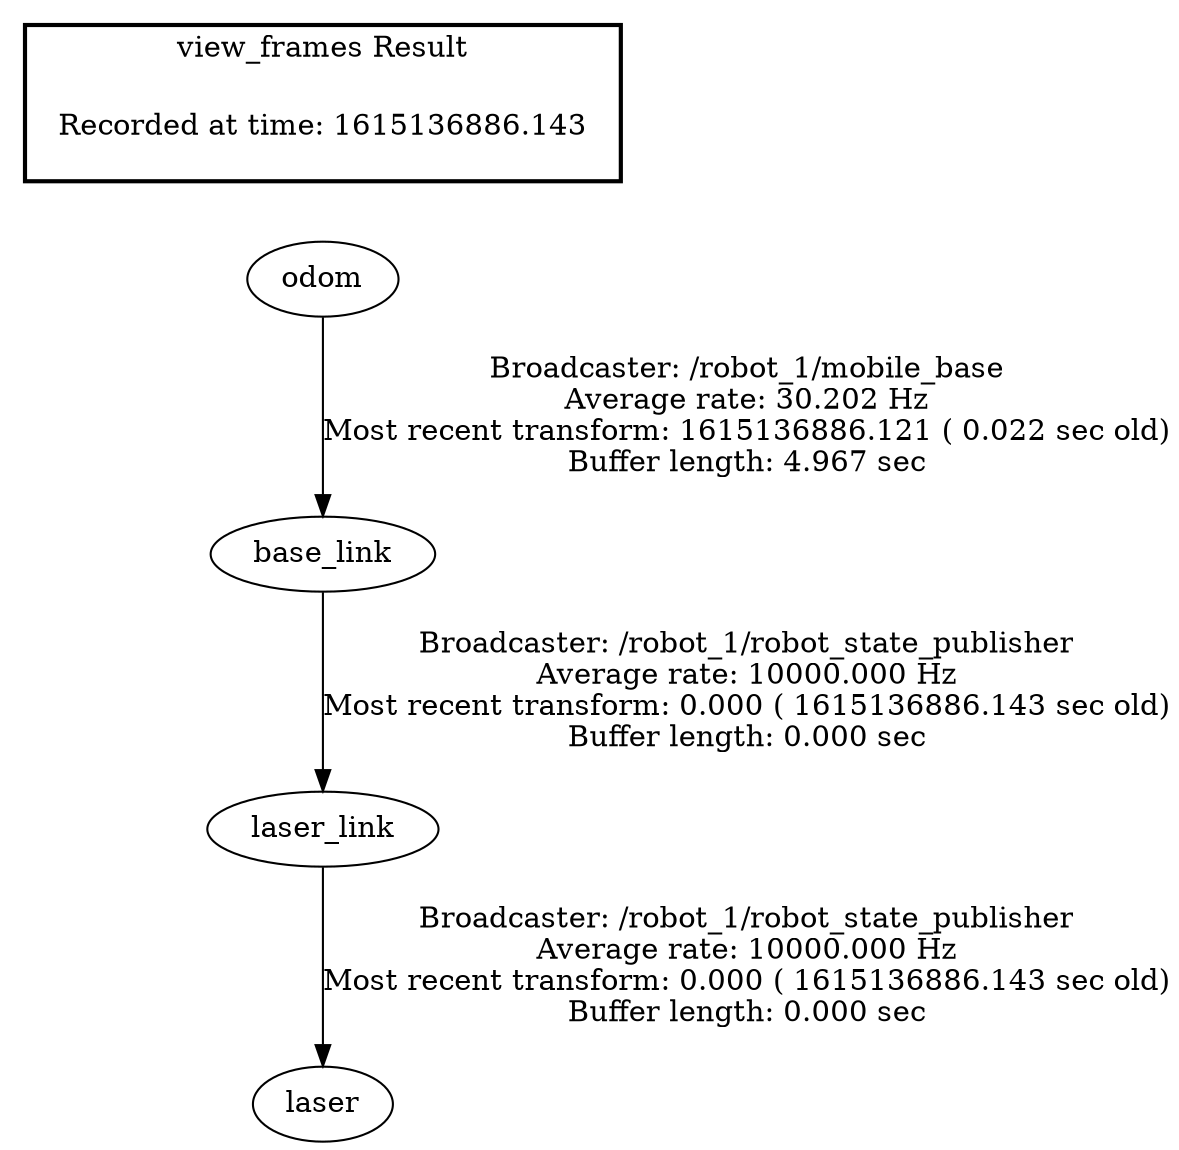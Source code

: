 digraph G {
"base_link" -> "laser_link"[label="Broadcaster: /robot_1/robot_state_publisher\nAverage rate: 10000.000 Hz\nMost recent transform: 0.000 ( 1615136886.143 sec old)\nBuffer length: 0.000 sec\n"];
"odom" -> "base_link"[label="Broadcaster: /robot_1/mobile_base\nAverage rate: 30.202 Hz\nMost recent transform: 1615136886.121 ( 0.022 sec old)\nBuffer length: 4.967 sec\n"];
"laser_link" -> "laser"[label="Broadcaster: /robot_1/robot_state_publisher\nAverage rate: 10000.000 Hz\nMost recent transform: 0.000 ( 1615136886.143 sec old)\nBuffer length: 0.000 sec\n"];
edge [style=invis];
 subgraph cluster_legend { style=bold; color=black; label ="view_frames Result";
"Recorded at time: 1615136886.143"[ shape=plaintext ] ;
 }->"odom";
}